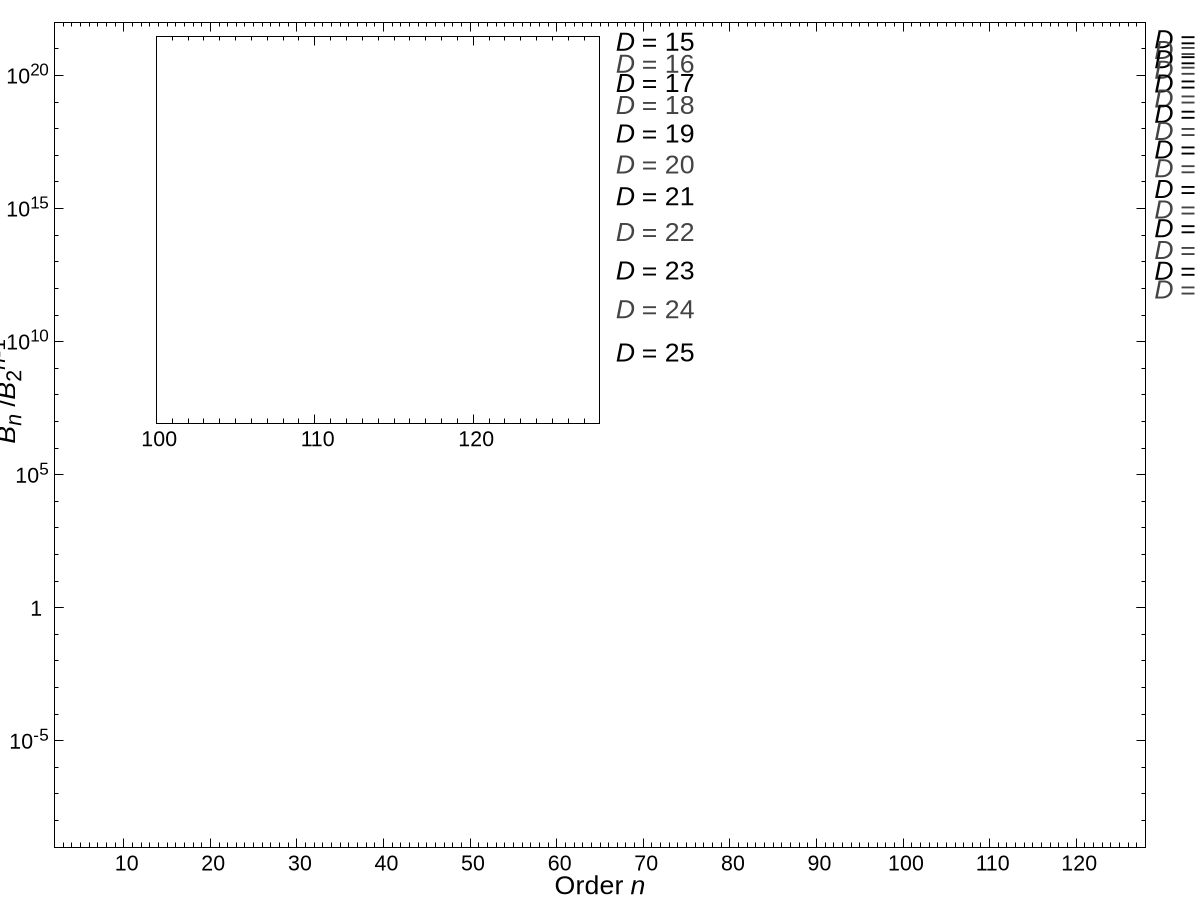 #!/usr/bin/env gnuplot
unset multiplot
reset

set encoding cp1250 # make minus sign longer
#set encoding iso_8859_1
set terminal postscript eps enhanced size 7, 9 font "Arial, 20"
set output "ievirhigh.eps"




set multiplot


# the main plot
set origin 0, 0
set size 1, 1


tcfont="Arial, 16"
lbfont = "Arial, 20"
thexlabel='Order {/Arial-Italic n}'
theylabel='{/Arial-Italic B_n} /{/Arial-Italic B}_2^{{/Arial-Italic n}-1}'


set xtics font tcfont offset 0, 0.3
set logscale y
set ytics ("1 " 1.0)
set ytics add 1e-100,1e5,1e100 font tcfont offset 0.3, 0
set format y '10^{%T}'

lbfont2 = "Arial, 12"

color1a = "#ee2222"
color1b = "#000000"

color2a = "#cc3333"
color2b = "#444444"




set tmargin 1.
set lmargin 6.
set rmargin 6.
set format y '10^{%T}'
set ylabel theylabel font lbfont offset 1.5, 2.0

set xtics 10
set mxtics 10
set xlabel thexlabel font lbfont offset 0.0, 0.8


set style line 1  lc rgb "#aaaaaa" lt 1 lw 0.2

# Mayer sampling
set style line 2  lc rgb color1a lt 1 lw 2.0 pt 4  ps 1.0 # empty square
set style line 3  lc rgb color1a lt 1 lw 2.0 pt 5  ps 1.0 # full  square

# DSC
set style line 4  lc rgb color1b lt 2 lw 2.0 pt 12 ps 1.4 # empty diamond
set style line 5  lc rgb color1b lt 2 lw 2.0 pt 13 ps 1.4 # full  diamond

# Mayer sampling
set style line 6  lc rgb color2a lt 1 lw 2.0 pt 10 ps 1.4 # empty inverted triangle
set style line 7  lc rgb color2a lt 1 lw 2.0 pt 11 ps 1.4 # full  inverted triangle

# DSC
set style line 8  lc rgb color2b lt 2 lw 2.0 pt 8  ps 1.4 # empty triangle
set style line 9  lc rgb color2b lt 2 lw 2.0 pt 9  ps 1.4 # full  triangle



xlbl = 128 + 1

D13nmax = 64
D13xmax = D13nmax - 10
D13ymax = 3e6

D14nmax = 96
D14xmax = D14nmax - 10
D14ymax = 5e13


set label 15 "{/Arial-Italic D} = 15"  at xlbl, 2.5e21 font lbfont textcolor rgb color1b
set label 16 "{/Arial-Italic D} = 16"  at xlbl, 1e21   font lbfont textcolor rgb color2b
set label 17 "{/Arial-Italic D} = 17"  at xlbl, 4.5e20 font lbfont textcolor rgb color1b
set label 18 "{/Arial-Italic D} = 18"  at xlbl, 1.8e20 font lbfont textcolor rgb color2b
set label 19 "{/Arial-Italic D} = 19"  at xlbl, 5.5e19 font lbfont textcolor rgb color1b
set label 20 "{/Arial-Italic D} = 20"  at xlbl, 1.5e19 font lbfont textcolor rgb color2b
set label 21 "{/Arial-Italic D} = 21"  at xlbl, 4e18   font lbfont textcolor rgb color1b
set label 22 "{/Arial-Italic D} = 22"  at xlbl, 9e17   font lbfont textcolor rgb color2b
set label 23 "{/Arial-Italic D} = 23"  at xlbl, 1.8e17 font lbfont textcolor rgb color1b
set label 24 "{/Arial-Italic D} = 24"  at xlbl, 3.6e16 font lbfont textcolor rgb color2b
set label 25 "{/Arial-Italic D} = 25"  at xlbl, 5.9e15 font lbfont textcolor rgb color1b
set label 26 "{/Arial-Italic D} = 26"  at xlbl, 1e15   font lbfont textcolor rgb color2b
set label 27 "{/Arial-Italic D} = 27"  at xlbl, 2e14   font lbfont textcolor rgb color1b
set label 28 "{/Arial-Italic D} = 28"  at xlbl, 3e13   font lbfont textcolor rgb color2b
set label 29 "{/Arial-Italic D} = 29"  at xlbl, 5e12   font lbfont textcolor rgb color1b
set label 30 "{/Arial-Italic D} = 30"  at xlbl, 1e12   font lbfont textcolor rgb color2b

plot [2:128][1e-9:1e22] \
  "data/D15r1n128/BnD15n128.dat"              u ($1):(abs($2))                  w l ls 2 lw 0.3 notitle, \
  ""                                          u ($1):(($2 > 0) ? abs($2) : 1/0) w p ls 2        notitle, \
  ""                                          u ($1):(($2 < 0) ? abs($2) : 1/0) w p ls 3        notitle, \
  "data/D16r1n128/BnD16n128.dat"              u ($1):(abs($2))                  w l ls 6 lw 0.3 notitle, \
  ""                                          u ($1):(($2 > 0) ? abs($2) : 1/0) w p ls 6        notitle, \
  ""                                          u ($1):(($2 < 0) ? abs($2) : 1/0) w p ls 7        notitle, \
  "data/D17r1n128/BnD17n128.dat"              u ($1):(abs($2))                  w l ls 2 lw 0.3 notitle, \
  ""                                          u ($1):(($2 > 0) ? abs($2) : 1/0) w p ls 2        notitle, \
  ""                                          u ($1):(($2 < 0) ? abs($2) : 1/0) w p ls 3        notitle, \
  "data/D18r1n128/BnD18n128.dat"              u ($1):(abs($2))                  w l ls 6 lw 0.3 notitle, \
  ""                                          u ($1):(($2 > 0) ? abs($2) : 1/0) w p ls 6        notitle, \
  ""                                          u ($1):(($2 < 0) ? abs($2) : 1/0) w p ls 7        notitle, \
  "data/D19r1n128/BnD19n128.dat"              u ($1):(abs($2))                  w l ls 2 lw 0.3 notitle, \
  ""                                          u ($1):(($2 > 0) ? abs($2) : 1/0) w p ls 2        notitle, \
  ""                                          u ($1):(($2 < 0) ? abs($2) : 1/0) w p ls 3        notitle, \
  "data/D20r1n128/BnD20n128.dat"              u ($1):(abs($2))                  w l ls 6 lw 0.3 notitle, \
  ""                                          u ($1):(($2 > 0) ? abs($2) : 1/0) w p ls 6        notitle, \
  ""                                          u ($1):(($2 < 0) ? abs($2) : 1/0) w p ls 7        notitle, \
  "data/D21r1n128/BnD21n128.dat"              u ($1):(abs($2))                  w l ls 2 lw 0.3 notitle, \
  ""                                          u ($1):(($2 > 0) ? abs($2) : 1/0) w p ls 2        notitle, \
  ""                                          u ($1):(($2 < 0) ? abs($2) : 1/0) w p ls 3        notitle, \
  "data/D22r1n128/BnD22n128.dat"              u ($1):(abs($2))                  w l ls 6 lw 0.3 notitle, \
  ""                                          u ($1):(($2 > 0) ? abs($2) : 1/0) w p ls 6        notitle, \
  ""                                          u ($1):(($2 < 0) ? abs($2) : 1/0) w p ls 7        notitle, \
  "data/D23r1n128/BnD23n128.dat"              u ($1):(abs($2))                  w l ls 2 lw 0.3 notitle, \
  ""                                          u ($1):(($2 > 0) ? abs($2) : 1/0) w p ls 2        notitle, \
  ""                                          u ($1):(($2 < 0) ? abs($2) : 1/0) w p ls 3        notitle, \
  "data/D24r1n128/BnD24n128.dat"              u ($1):(abs($2))                  w l ls 6 lw 0.3 notitle, \
  ""                                          u ($1):(($2 > 0) ? abs($2) : 1/0) w p ls 6        notitle, \
  ""                                          u ($1):(($2 < 0) ? abs($2) : 1/0) w p ls 7        notitle, \
  "data/D25r1n128/BnD25n128.dat"              u ($1):(abs($2))                  w l ls 2 lw 0.3 notitle, \
  ""                                          u ($1):(($2 > 0) ? abs($2) : 1/0) w p ls 2        notitle, \
  ""                                          u ($1):(($2 < 0) ? abs($2) : 1/0) w p ls 3        notitle, \
  "data/D26r1n128/BnD26n128.dat"              u ($1):(abs($2))                  w l ls 6 lw 0.3 notitle, \
  ""                                          u ($1):(($2 > 0) ? abs($2) : 1/0) w p ls 6        notitle, \
  ""                                          u ($1):(($2 < 0) ? abs($2) : 1/0) w p ls 7        notitle, \
  "data/D27r1n128/BnD27n128.dat"              u ($1):(abs($2))                  w l ls 2 lw 0.3 notitle, \
  ""                                          u ($1):(($2 > 0) ? abs($2) : 1/0) w p ls 2        notitle, \
  ""                                          u ($1):(($2 < 0) ? abs($2) : 1/0) w p ls 3        notitle, \
  "data/D28r1n128/BnD28n128.dat"              u ($1):(abs($2))                  w l ls 6 lw 0.3 notitle, \
  ""                                          u ($1):(($2 > 0) ? abs($2) : 1/0) w p ls 6        notitle, \
  ""                                          u ($1):(($2 < 0) ? abs($2) : 1/0) w p ls 7        notitle, \
  "data/D29r1n128/BnD29n128.dat"              u ($1):(abs($2))                  w l ls 2 lw 0.3 notitle, \
  ""                                          u ($1):(($2 > 0) ? abs($2) : 1/0) w p ls 2        notitle, \
  ""                                          u ($1):(($2 < 0) ? abs($2) : 1/0) w p ls 3        notitle, \
  "data/D30r2n128/BnD30n128.dat"              u ($1):(abs($2))                  w l ls 6 lw 0.3 notitle, \
  ""                                          u ($1):(($2 > 0) ? abs($2) : 1/0) w p ls 6        notitle, \
  ""                                          u ($1):(($2 < 0) ? abs($2) : 1/0) w p ls 7        notitle, \
  "iedata/xBnPYcD15n128.dat"                  u ($1):(abs($2))                  w l ls 1 notitle, \
  ""                                          u ($1):(($2 > 0) ? abs($2) : 1/0) w p ls 4 notitle, \
  ""                                          u ($1):(($2 < 0) ? abs($2) : 1/0) w p ls 5 notitle, \
  "iedata/xBnPYcD16n128.dat"                  u ($1):(abs($2))                  w l ls 1 notitle, \
  ""                                          u ($1):(($2 > 0) ? abs($2) : 1/0) w p ls 8 notitle, \
  ""                                          u ($1):(($2 < 0) ? abs($2) : 1/0) w p ls 9 notitle, \
  "iedata/xBnPYcD17n128.dat"                  u ($1):(abs($2))                  w l ls 1 notitle, \
  ""                                          u ($1):(($2 > 0) ? abs($2) : 1/0) w p ls 4 notitle, \
  ""                                          u ($1):(($2 < 0) ? abs($2) : 1/0) w p ls 5 notitle, \
  "iedata/xBnPYcD18n128.dat"                  u ($1):(abs($2))                  w l ls 1 notitle, \
  ""                                          u ($1):(($2 > 0) ? abs($2) : 1/0) w p ls 8 notitle, \
  ""                                          u ($1):(($2 < 0) ? abs($2) : 1/0) w p ls 9 notitle, \
  "iedata/xBnPYcD19n128.dat"                  u ($1):(abs($2))                  w l ls 1 notitle, \
  ""                                          u ($1):(($2 > 0) ? abs($2) : 1/0) w p ls 4 notitle, \
  ""                                          u ($1):(($2 < 0) ? abs($2) : 1/0) w p ls 5 notitle, \
  "iedata/xBnPYcD20n128.dat"                  u ($1):(abs($2))                  w l ls 1 notitle, \
  ""                                          u ($1):(($2 > 0) ? abs($2) : 1/0) w p ls 8 notitle, \
  ""                                          u ($1):(($2 < 0) ? abs($2) : 1/0) w p ls 9 notitle, \
  "iedata/xBnPYcD21n128.dat"                  u ($1):(abs($2))                  w l ls 1 notitle, \
  ""                                          u ($1):(($2 > 0) ? abs($2) : 1/0) w p ls 4 notitle, \
  ""                                          u ($1):(($2 < 0) ? abs($2) : 1/0) w p ls 5 notitle, \
  "iedata/xBnPYcD22n128.dat"                  u ($1):(abs($2))                  w l ls 1 notitle, \
  ""                                          u ($1):(($2 > 0) ? abs($2) : 1/0) w p ls 8 notitle, \
  ""                                          u ($1):(($2 < 0) ? abs($2) : 1/0) w p ls 9 notitle, \
  "iedata/xBnPYcD23n128.dat"                  u ($1):(abs($2))                  w l ls 1 notitle, \
  ""                                          u ($1):(($2 > 0) ? abs($2) : 1/0) w p ls 4 notitle, \
  ""                                          u ($1):(($2 < 0) ? abs($2) : 1/0) w p ls 5 notitle, \
  "iedata/xBnPYcD24n128.dat"                  u ($1):(abs($2))                  w l ls 1 notitle, \
  ""                                          u ($1):(($2 > 0) ? abs($2) : 1/0) w p ls 8 notitle, \
  ""                                          u ($1):(($2 < 0) ? abs($2) : 1/0) w p ls 9 notitle, \
  "iedata/xBnPYcD25n128.dat"                  u ($1):(abs($2))                  w l ls 1 notitle, \
  ""                                          u ($1):(($2 > 0) ? abs($2) : 1/0) w p ls 4 notitle, \
  ""                                          u ($1):(($2 < 0) ? abs($2) : 1/0) w p ls 5 notitle, \
  "iedata/xBnPYcD26n128.dat"                  u ($1):(abs($2))                  w l ls 1 notitle, \
  ""                                          u ($1):(($2 > 0) ? abs($2) : 1/0) w p ls 8 notitle, \
  ""                                          u ($1):(($2 < 0) ? abs($2) : 1/0) w p ls 9 notitle, \
  "iedata/xBnPYcD27n128.dat"                  u ($1):(abs($2))                  w l ls 1 notitle, \
  ""                                          u ($1):(($2 > 0) ? abs($2) : 1/0) w p ls 4 notitle, \
  ""                                          u ($1):(($2 < 0) ? abs($2) : 1/0) w p ls 5 notitle, \
  "iedata/xBnPYcD28n128.dat"                  u ($1):(abs($2))                  w l ls 1 notitle, \
  ""                                          u ($1):(($2 > 0) ? abs($2) : 1/0) w p ls 8 notitle, \
  ""                                          u ($1):(($2 < 0) ? abs($2) : 1/0) w p ls 9 notitle, \
  "iedata/xBnPYcD29n128.dat"                  u ($1):(abs($2))                  w l ls 1 notitle, \
  ""                                          u ($1):(($2 > 0) ? abs($2) : 1/0) w p ls 4 notitle, \
  ""                                          u ($1):(($2 < 0) ? abs($2) : 1/0) w p ls 5 notitle, \
  "iedata/xBnPYcD30n128.dat"                  u ($1):(abs($2))                  w l ls 1 notitle, \
  ""                                          u ($1):(($2 > 0) ? abs($2) : 1/0) w p ls 8 notitle, \
  ""                                          u ($1):(($2 < 0) ? abs($2) : 1/0) w p ls 9 notitle, \
  1e-100 lw 0 notitle



# magnification of the top-right corner
set origin 0.13, 0.53
set size 0.37, 0.43

# remove unnecessary decorations
unset ylabel
unset xlabel
unset label 26
unset label 27
unset label 28
unset label 29
unset label 30
set tmargin 0
set lmargin 0
set rmargin 0
set bmargin 0

ps1 = 1.4
ps2 = 2.0
ps3 = 2.0

plot [100:128][3e14:3e21] \
  "data/D15r1n128/BnD15n128.dat"              u ($1):(abs($2))                  w l ls 2         lw 0.3 notitle, \
  ""                                          u ($1):(($2 > 0) ? abs($2) : 1/0) w p ls 2 ps ps1         notitle, \
  ""                                          u ($1):(($2 < 0) ? abs($2) : 1/0) w p ls 3 ps ps1         notitle, \
  "data/D16r1n128/BnD16n128.dat"              u ($1):(abs($2))                  w l ls 6         lw 0.3 notitle, \
  ""                                          u ($1):(($2 > 0) ? abs($2) : 1/0) w p ls 6 ps ps3         notitle, \
  ""                                          u ($1):(($2 < 0) ? abs($2) : 1/0) w p ls 7 ps ps3         notitle, \
  "data/D17r1n128/BnD17n128.dat"              u ($1):(abs($2))                  w l ls 2         lw 0.3 notitle, \
  ""                                          u ($1):(($2 > 0) ? abs($2) : 1/0) w p ls 2 ps ps1         notitle, \
  ""                                          u ($1):(($2 < 0) ? abs($2) : 1/0) w p ls 3 ps ps1         notitle, \
  "data/D18r1n128/BnD18n128.dat"              u ($1):(abs($2))                  w l ls 6         lw 0.3 notitle, \
  ""                                          u ($1):(($2 > 0) ? abs($2) : 1/0) w p ls 6 ps ps3         notitle, \
  ""                                          u ($1):(($2 < 0) ? abs($2) : 1/0) w p ls 7 ps ps3         notitle, \
  "data/D19r1n128/BnD19n128.dat"              u ($1):(abs($2))                  w l ls 2         lw 0.3 notitle, \
  ""                                          u ($1):(($2 > 0) ? abs($2) : 1/0) w p ls 2 ps ps1         notitle, \
  ""                                          u ($1):(($2 < 0) ? abs($2) : 1/0) w p ls 3 ps ps1         notitle, \
  "data/D20r1n128/BnD20n128.dat"              u ($1):(abs($2))                  w l ls 6         lw 0.3 notitle, \
  ""                                          u ($1):(($2 > 0) ? abs($2) : 1/0) w p ls 6 ps ps3         notitle, \
  ""                                          u ($1):(($2 < 0) ? abs($2) : 1/0) w p ls 7 ps ps3         notitle, \
  "data/D21r1n128/BnD21n128.dat"              u ($1):(abs($2))                  w l ls 2         lw 0.3 notitle, \
  ""                                          u ($1):(($2 > 0) ? abs($2) : 1/0) w p ls 2 ps ps1         notitle, \
  ""                                          u ($1):(($2 < 0) ? abs($2) : 1/0) w p ls 3 ps ps1         notitle, \
  "data/D22r1n128/BnD22n128.dat"              u ($1):(abs($2))                  w l ls 6         lw 0.3 notitle, \
  ""                                          u ($1):(($2 > 0) ? abs($2) : 1/0) w p ls 6 ps ps3         notitle, \
  ""                                          u ($1):(($2 < 0) ? abs($2) : 1/0) w p ls 7 ps ps3         notitle, \
  "data/D23r1n128/BnD23n128.dat"              u ($1):(abs($2))                  w l ls 2         lw 0.3 notitle, \
  ""                                          u ($1):(($2 > 0) ? abs($2) : 1/0) w p ls 2 ps ps1         notitle, \
  ""                                          u ($1):(($2 < 0) ? abs($2) : 1/0) w p ls 3 ps ps1         notitle, \
  "data/D24r1n128/BnD24n128.dat"              u ($1):(abs($2))                  w l ls 6         lw 0.3 notitle, \
  ""                                          u ($1):(($2 > 0) ? abs($2) : 1/0) w p ls 6 ps ps3         notitle, \
  ""                                          u ($1):(($2 < 0) ? abs($2) : 1/0) w p ls 7 ps ps3         notitle, \
  "data/D25r1n128/BnD25n128.dat"              u ($1):(abs($2))                  w l ls 2         lw 0.3 notitle, \
  ""                                          u ($1):(($2 > 0) ? abs($2) : 1/0) w p ls 2 ps ps1         notitle, \
  ""                                          u ($1):(($2 < 0) ? abs($2) : 1/0) w p ls 3 ps ps1         notitle, \
  "iedata/xBnPYcD15n128.dat"                  u ($1):(abs($2))                  w l ls 1                notitle, \
  ""                                          u ($1):(($2 > 0) ? abs($2) : 1/0) w p ls 4 ps ps2         notitle, \
  ""                                          u ($1):(($2 < 0) ? abs($2) : 1/0) w p ls 5 ps ps2         notitle, \
  "iedata/xBnPYcD16n128.dat"                  u ($1):(abs($2))                  w l ls 1                notitle, \
  ""                                          u ($1):(($2 > 0) ? abs($2) : 1/0) w p ls 8 ps ps3         notitle, \
  ""                                          u ($1):(($2 < 0) ? abs($2) : 1/0) w p ls 9 ps ps3         notitle, \
  "iedata/xBnPYcD17n128.dat"                  u ($1):(abs($2))                  w l ls 1                notitle, \
  ""                                          u ($1):(($2 > 0) ? abs($2) : 1/0) w p ls 4 ps ps2         notitle, \
  ""                                          u ($1):(($2 < 0) ? abs($2) : 1/0) w p ls 5 ps ps2         notitle, \
  "iedata/xBnPYcD18n128.dat"                  u ($1):(abs($2))                  w l ls 1                notitle, \
  ""                                          u ($1):(($2 > 0) ? abs($2) : 1/0) w p ls 8 ps ps3         notitle, \
  ""                                          u ($1):(($2 < 0) ? abs($2) : 1/0) w p ls 9 ps ps3         notitle, \
  "iedata/xBnPYcD19n128.dat"                  u ($1):(abs($2))                  w l ls 1                notitle, \
  ""                                          u ($1):(($2 > 0) ? abs($2) : 1/0) w p ls 4 ps ps2         notitle, \
  ""                                          u ($1):(($2 < 0) ? abs($2) : 1/0) w p ls 5 ps ps2         notitle, \
  "iedata/xBnPYcD20n128.dat"                  u ($1):(abs($2))                  w l ls 1                notitle, \
  ""                                          u ($1):(($2 > 0) ? abs($2) : 1/0) w p ls 8 ps ps3         notitle, \
  ""                                          u ($1):(($2 < 0) ? abs($2) : 1/0) w p ls 9 ps ps3         notitle, \
  "iedata/xBnPYcD21n128.dat"                  u ($1):(abs($2))                  w l ls 1                notitle, \
  ""                                          u ($1):(($2 > 0) ? abs($2) : 1/0) w p ls 4 ps ps2         notitle, \
  ""                                          u ($1):(($2 < 0) ? abs($2) : 1/0) w p ls 5 ps ps2         notitle, \
  "iedata/xBnPYcD22n128.dat"                  u ($1):(abs($2))                  w l ls 1                notitle, \
  ""                                          u ($1):(($2 > 0) ? abs($2) : 1/0) w p ls 8 ps ps2         notitle, \
  ""                                          u ($1):(($2 < 0) ? abs($2) : 1/0) w p ls 9 ps ps2         notitle, \
  "iedata/xBnPYcD23n128.dat"                  u ($1):(abs($2))                  w l ls 1                notitle, \
  ""                                          u ($1):(($2 > 0) ? abs($2) : 1/0) w p ls 4 ps ps3         notitle, \
  ""                                          u ($1):(($2 < 0) ? abs($2) : 1/0) w p ls 5 ps ps3         notitle, \
  "iedata/xBnPYcD24n128.dat"                  u ($1):(abs($2))                  w l ls 1                notitle, \
  ""                                          u ($1):(($2 > 0) ? abs($2) : 1/0) w p ls 8 ps ps2         notitle, \
  ""                                          u ($1):(($2 < 0) ? abs($2) : 1/0) w p ls 9 ps ps2         notitle, \
  "iedata/xBnPYcD25n128.dat"                  u ($1):(abs($2))                  w l ls 1                notitle, \
  ""                                          u ($1):(($2 > 0) ? abs($2) : 1/0) w p ls 4 ps ps3         notitle, \
  ""                                          u ($1):(($2 < 0) ? abs($2) : 1/0) w p ls 5 ps ps3         notitle, \
  1e-100 lw 0 notitle



unset multiplot

unset output
set terminal wxt
reset



